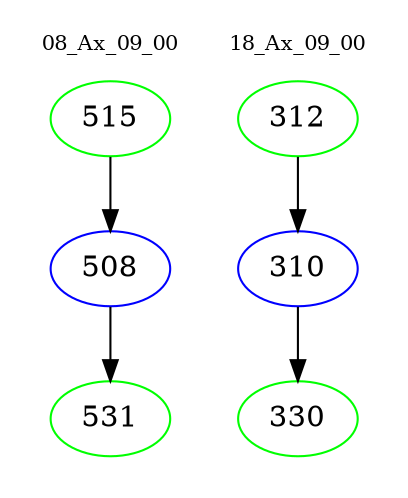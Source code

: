 digraph{
subgraph cluster_0 {
color = white
label = "08_Ax_09_00";
fontsize=10;
T0_515 [label="515", color="green"]
T0_515 -> T0_508 [color="black"]
T0_508 [label="508", color="blue"]
T0_508 -> T0_531 [color="black"]
T0_531 [label="531", color="green"]
}
subgraph cluster_1 {
color = white
label = "18_Ax_09_00";
fontsize=10;
T1_312 [label="312", color="green"]
T1_312 -> T1_310 [color="black"]
T1_310 [label="310", color="blue"]
T1_310 -> T1_330 [color="black"]
T1_330 [label="330", color="green"]
}
}
